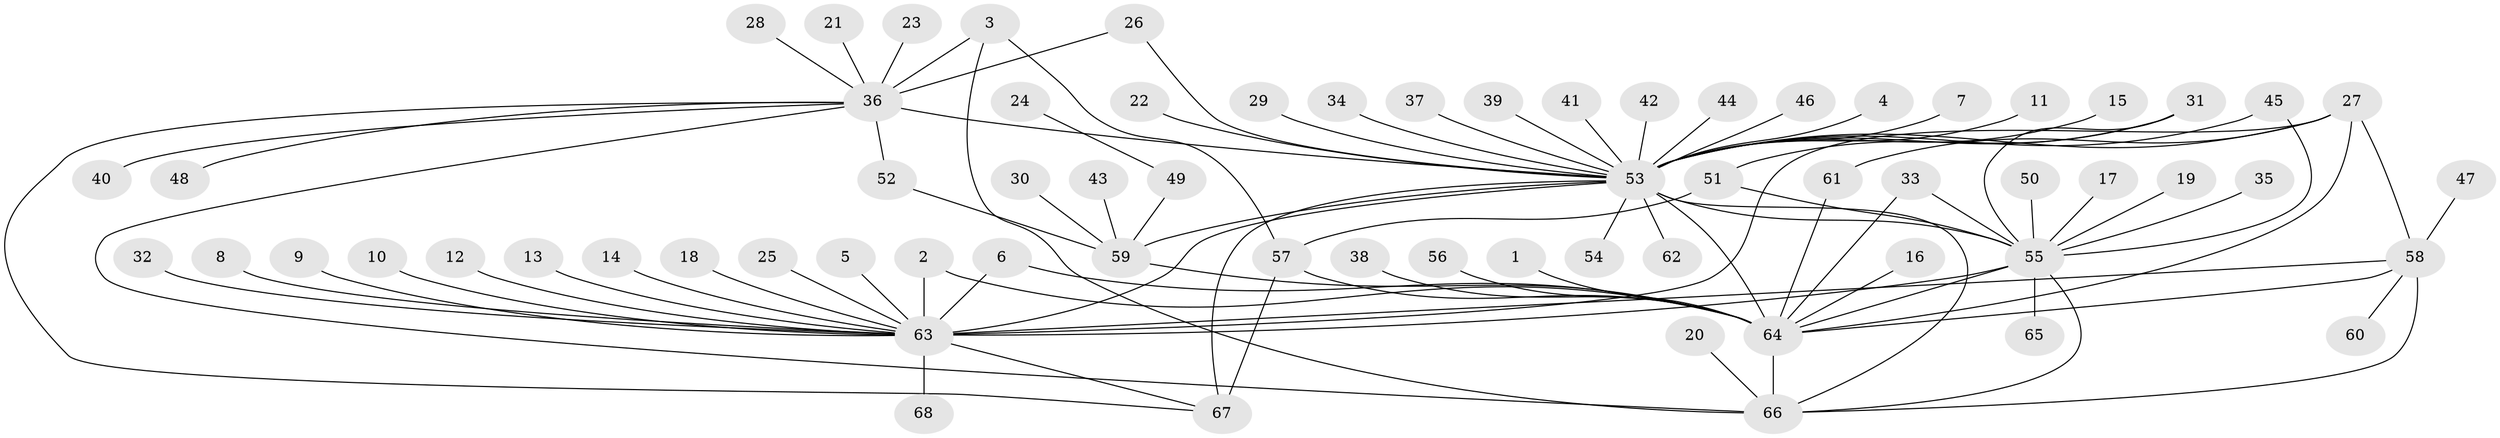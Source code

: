 // original degree distribution, {8: 0.022058823529411766, 17: 0.007352941176470588, 10: 0.007352941176470588, 19: 0.007352941176470588, 1: 0.5, 14: 0.014705882352941176, 2: 0.23529411764705882, 7: 0.014705882352941176, 3: 0.10294117647058823, 6: 0.014705882352941176, 5: 0.03676470588235294, 12: 0.007352941176470588, 9: 0.007352941176470588, 4: 0.022058823529411766}
// Generated by graph-tools (version 1.1) at 2025/49/03/09/25 03:49:58]
// undirected, 68 vertices, 93 edges
graph export_dot {
graph [start="1"]
  node [color=gray90,style=filled];
  1;
  2;
  3;
  4;
  5;
  6;
  7;
  8;
  9;
  10;
  11;
  12;
  13;
  14;
  15;
  16;
  17;
  18;
  19;
  20;
  21;
  22;
  23;
  24;
  25;
  26;
  27;
  28;
  29;
  30;
  31;
  32;
  33;
  34;
  35;
  36;
  37;
  38;
  39;
  40;
  41;
  42;
  43;
  44;
  45;
  46;
  47;
  48;
  49;
  50;
  51;
  52;
  53;
  54;
  55;
  56;
  57;
  58;
  59;
  60;
  61;
  62;
  63;
  64;
  65;
  66;
  67;
  68;
  1 -- 64 [weight=1.0];
  2 -- 63 [weight=1.0];
  2 -- 64 [weight=1.0];
  3 -- 36 [weight=1.0];
  3 -- 57 [weight=1.0];
  3 -- 66 [weight=1.0];
  4 -- 53 [weight=1.0];
  5 -- 63 [weight=1.0];
  6 -- 63 [weight=1.0];
  6 -- 64 [weight=1.0];
  7 -- 53 [weight=1.0];
  8 -- 63 [weight=1.0];
  9 -- 63 [weight=1.0];
  10 -- 63 [weight=1.0];
  11 -- 53 [weight=1.0];
  12 -- 63 [weight=1.0];
  13 -- 63 [weight=1.0];
  14 -- 63 [weight=1.0];
  15 -- 53 [weight=1.0];
  16 -- 64 [weight=1.0];
  17 -- 55 [weight=1.0];
  18 -- 63 [weight=1.0];
  19 -- 55 [weight=1.0];
  20 -- 66 [weight=1.0];
  21 -- 36 [weight=1.0];
  22 -- 53 [weight=1.0];
  23 -- 36 [weight=1.0];
  24 -- 49 [weight=1.0];
  25 -- 63 [weight=1.0];
  26 -- 36 [weight=1.0];
  26 -- 53 [weight=1.0];
  27 -- 53 [weight=1.0];
  27 -- 58 [weight=1.0];
  27 -- 61 [weight=1.0];
  27 -- 63 [weight=2.0];
  27 -- 64 [weight=1.0];
  28 -- 36 [weight=1.0];
  29 -- 53 [weight=2.0];
  30 -- 59 [weight=1.0];
  31 -- 51 [weight=1.0];
  31 -- 53 [weight=2.0];
  31 -- 55 [weight=1.0];
  32 -- 63 [weight=1.0];
  33 -- 55 [weight=1.0];
  33 -- 64 [weight=1.0];
  34 -- 53 [weight=1.0];
  35 -- 55 [weight=1.0];
  36 -- 40 [weight=1.0];
  36 -- 48 [weight=1.0];
  36 -- 52 [weight=1.0];
  36 -- 53 [weight=2.0];
  36 -- 66 [weight=1.0];
  36 -- 67 [weight=1.0];
  37 -- 53 [weight=1.0];
  38 -- 64 [weight=1.0];
  39 -- 53 [weight=1.0];
  41 -- 53 [weight=1.0];
  42 -- 53 [weight=1.0];
  43 -- 59 [weight=1.0];
  44 -- 53 [weight=1.0];
  45 -- 53 [weight=1.0];
  45 -- 55 [weight=1.0];
  46 -- 53 [weight=1.0];
  47 -- 58 [weight=1.0];
  49 -- 59 [weight=1.0];
  50 -- 55 [weight=1.0];
  51 -- 55 [weight=1.0];
  51 -- 57 [weight=1.0];
  52 -- 59 [weight=1.0];
  53 -- 54 [weight=1.0];
  53 -- 55 [weight=2.0];
  53 -- 59 [weight=1.0];
  53 -- 62 [weight=2.0];
  53 -- 63 [weight=3.0];
  53 -- 64 [weight=2.0];
  53 -- 66 [weight=1.0];
  53 -- 67 [weight=2.0];
  55 -- 63 [weight=2.0];
  55 -- 64 [weight=3.0];
  55 -- 65 [weight=1.0];
  55 -- 66 [weight=1.0];
  56 -- 64 [weight=1.0];
  57 -- 64 [weight=1.0];
  57 -- 67 [weight=1.0];
  58 -- 60 [weight=1.0];
  58 -- 63 [weight=1.0];
  58 -- 64 [weight=1.0];
  58 -- 66 [weight=1.0];
  59 -- 64 [weight=1.0];
  61 -- 64 [weight=1.0];
  63 -- 67 [weight=1.0];
  63 -- 68 [weight=1.0];
  64 -- 66 [weight=1.0];
}
